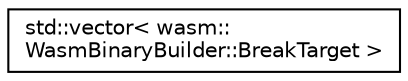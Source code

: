 digraph "Graphical Class Hierarchy"
{
  edge [fontname="Helvetica",fontsize="10",labelfontname="Helvetica",labelfontsize="10"];
  node [fontname="Helvetica",fontsize="10",shape=record];
  rankdir="LR";
  Node0 [label="std::vector\< wasm::\lWasmBinaryBuilder::BreakTarget \>",height=0.2,width=0.4,color="black", fillcolor="white", style="filled",URL="$classstd_1_1vector.html"];
}

